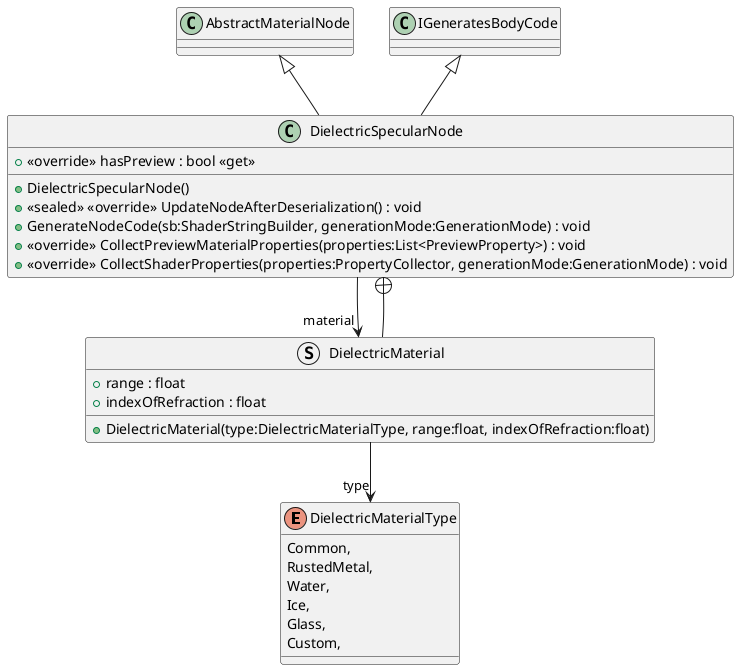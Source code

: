 @startuml
enum DielectricMaterialType {
    Common,
    RustedMetal,
    Water,
    Ice,
    Glass,
    Custom,
}
class DielectricSpecularNode {
    + DielectricSpecularNode()
    + <<override>> hasPreview : bool <<get>>
    + <<sealed>> <<override>> UpdateNodeAfterDeserialization() : void
    + GenerateNodeCode(sb:ShaderStringBuilder, generationMode:GenerationMode) : void
    + <<override>> CollectPreviewMaterialProperties(properties:List<PreviewProperty>) : void
    + <<override>> CollectShaderProperties(properties:PropertyCollector, generationMode:GenerationMode) : void
}
struct DielectricMaterial {
    + range : float
    + indexOfRefraction : float
    + DielectricMaterial(type:DielectricMaterialType, range:float, indexOfRefraction:float)
}
AbstractMaterialNode <|-- DielectricSpecularNode
IGeneratesBodyCode <|-- DielectricSpecularNode
DielectricSpecularNode --> "material" DielectricMaterial
DielectricSpecularNode +-- DielectricMaterial
DielectricMaterial --> "type" DielectricMaterialType
@enduml
